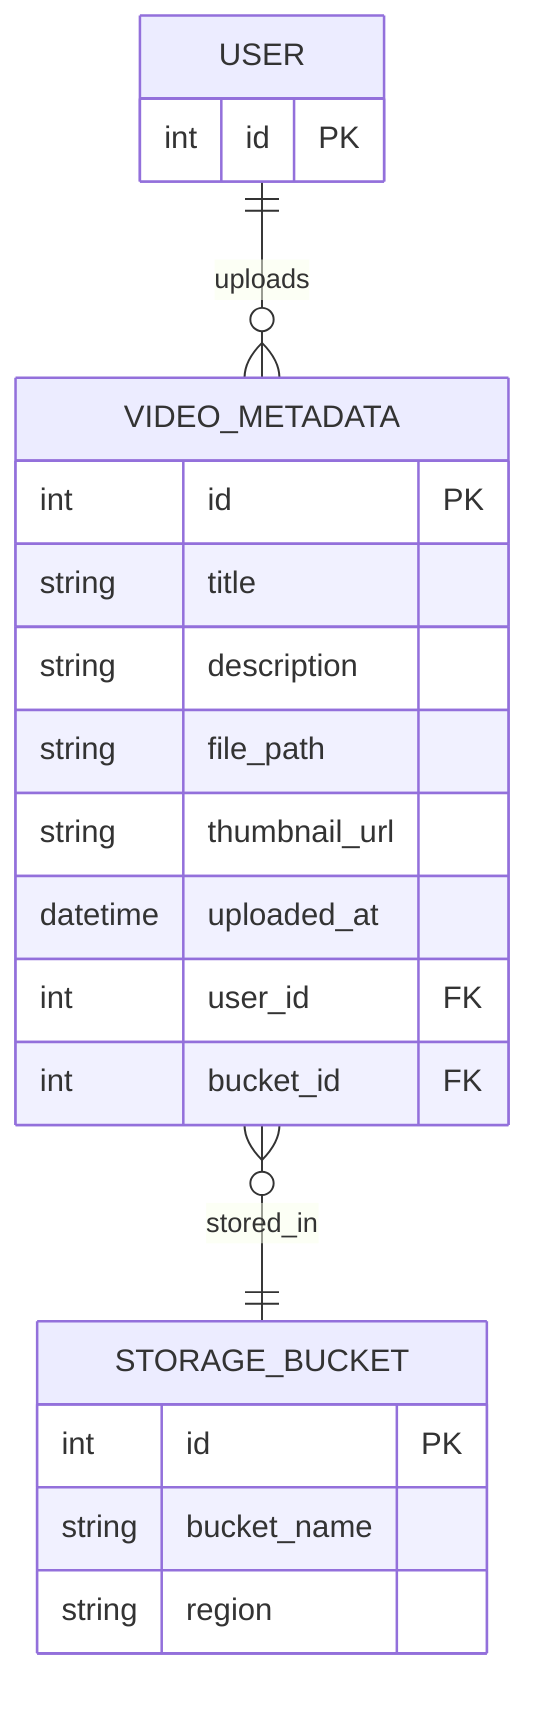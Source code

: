 erDiagram
    USER {
        int id PK
    }
    VIDEO_METADATA {
        int id PK
        string title
        string description
        string file_path
        string thumbnail_url
        datetime uploaded_at
        int user_id FK
        int bucket_id FK
    }
    STORAGE_BUCKET {
        int id PK
        string bucket_name
        string region
    }
    USER ||--o{ VIDEO_METADATA: "uploads"
    VIDEO_METADATA }o--|| STORAGE_BUCKET: "stored_in"